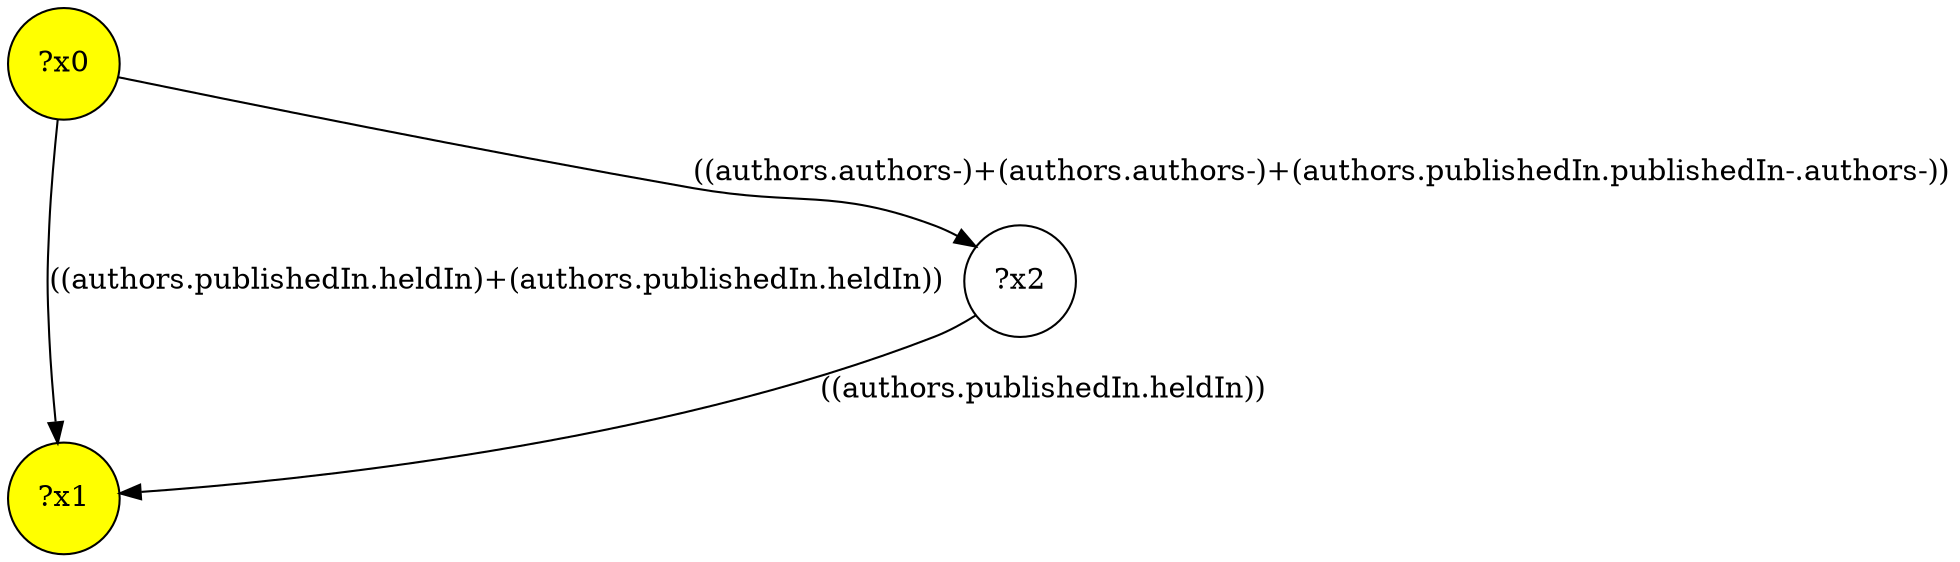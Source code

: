 digraph g {
	x0 [fillcolor="yellow", style="filled," shape=circle, label="?x0"];
	x1 [fillcolor="yellow", style="filled," shape=circle, label="?x1"];
	x0 -> x1 [label="((authors.publishedIn.heldIn)+(authors.publishedIn.heldIn))"];
	x2 [shape=circle, label="?x2"];
	x0 -> x2 [label="((authors.authors-)+(authors.authors-)+(authors.publishedIn.publishedIn-.authors-))"];
	x2 -> x1 [label="((authors.publishedIn.heldIn))"];
}
